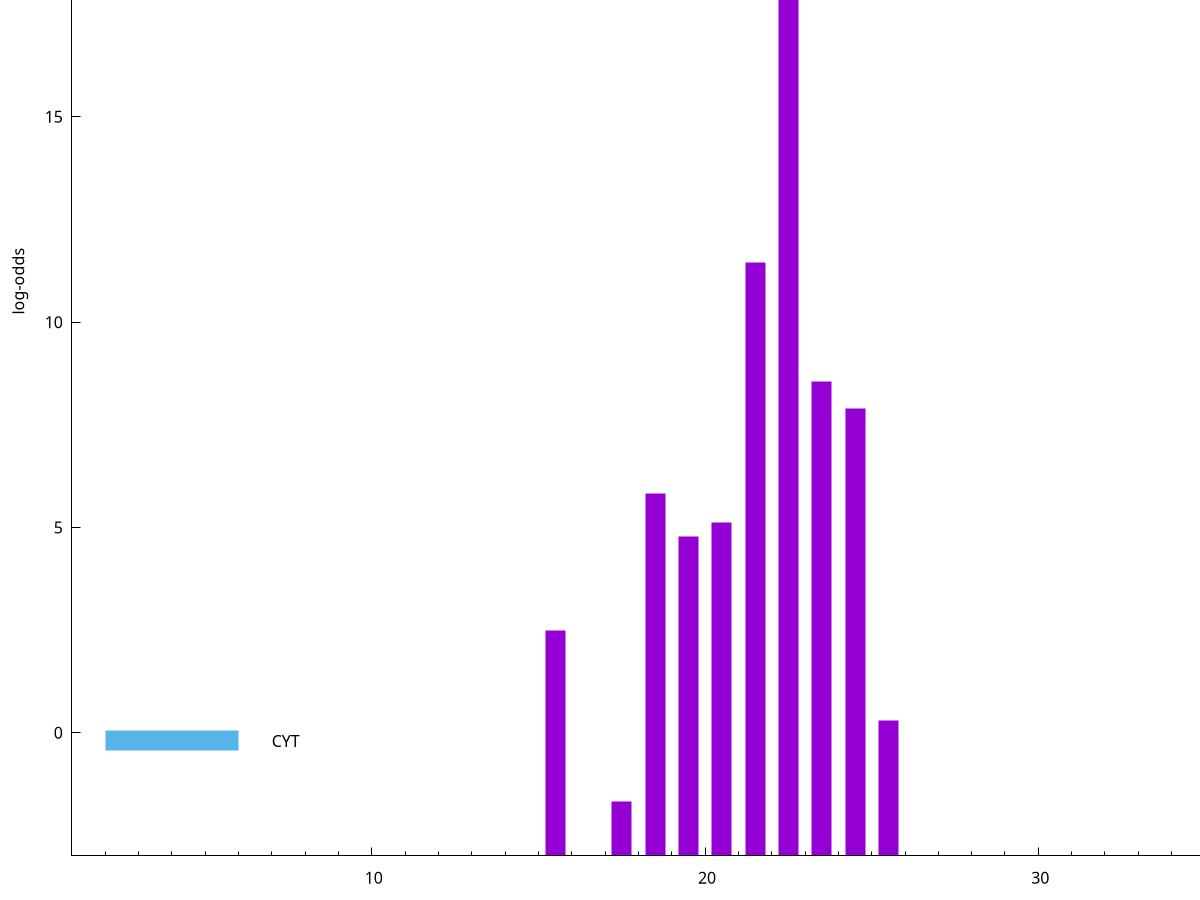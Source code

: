 set title "LipoP predictions for SPy_0433"
set size 2., 1.4
set xrange [1:70] 
set mxtics 10
set yrange [-3:25]
set y2range [0:28]
set ylabel "log-odds"
set term postscript eps color solid "Helvetica" 30
set output "SPy_0433.eps"
set arrow from 2,19.7965 to 6,19.7965 nohead lt 1 lw 20
set label "SpI" at 7,19.7965
set arrow from 2,-0.200913 to 6,-0.200913 nohead lt 3 lw 20
set label "CYT" at 7,-0.200913
set arrow from 2,19.7965 to 6,19.7965 nohead lt 1 lw 20
set label "SpI" at 7,19.7965
# NOTE: The scores below are the log-odds scores with the threshold
# NOTE: subtracted (a hack to make gnuplot make the histogram all
# NOTE: look nice).
plot "-" axes x1y2 title "" with impulses lt 1 lw 20
22.500000 22.790900
21.500000 14.442600
23.500000 11.553990
24.500000 10.899870
18.500000 8.818000
20.500000 8.121850
19.500000 7.786760
15.500000 5.487790
25.500000 3.299647
17.500000 1.327300
e
exit
